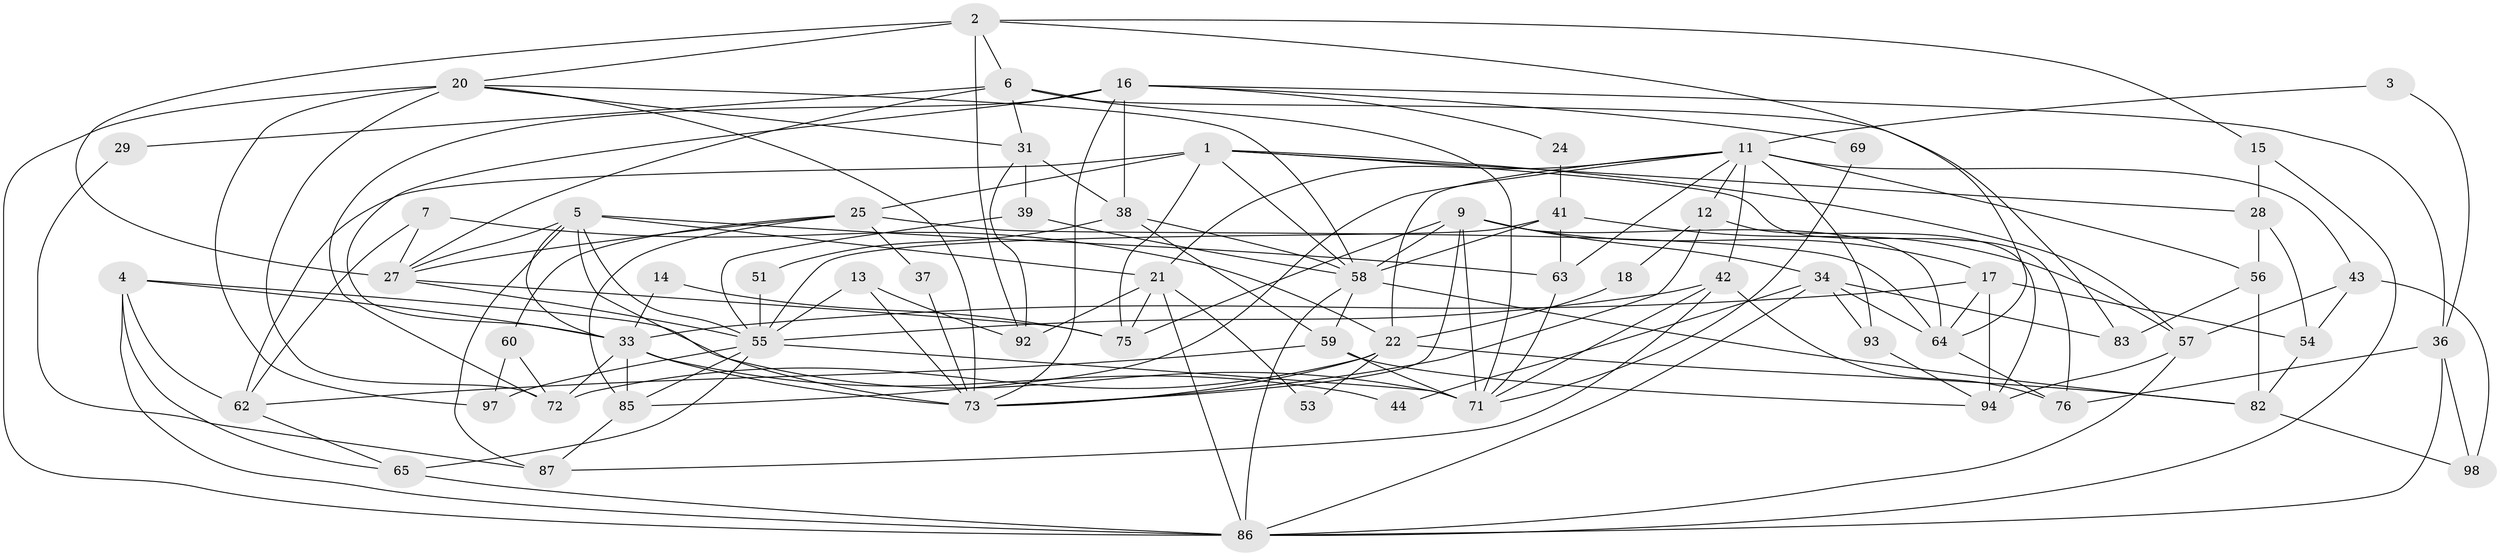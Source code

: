 // Generated by graph-tools (version 1.1) at 2025/24/03/03/25 07:24:00]
// undirected, 64 vertices, 156 edges
graph export_dot {
graph [start="1"]
  node [color=gray90,style=filled];
  1 [super="+8"];
  2 [super="+68"];
  3;
  4 [super="+52"];
  5 [super="+10"];
  6 [super="+81"];
  7;
  9 [super="+35"];
  11 [super="+89"];
  12 [super="+48"];
  13 [super="+19"];
  14;
  15;
  16 [super="+49"];
  17 [super="+26"];
  18;
  20 [super="+23"];
  21 [super="+30"];
  22 [super="+40"];
  24;
  25 [super="+47"];
  27 [super="+32"];
  28;
  29;
  31;
  33 [super="+50"];
  34 [super="+91"];
  36 [super="+61"];
  37;
  38 [super="+46"];
  39;
  41 [super="+96"];
  42 [super="+45"];
  43 [super="+80"];
  44;
  51;
  53;
  54;
  55 [super="+67"];
  56 [super="+84"];
  57;
  58 [super="+77"];
  59;
  60 [super="+66"];
  62 [super="+99"];
  63 [super="+70"];
  64 [super="+88"];
  65;
  69;
  71 [super="+74"];
  72 [super="+90"];
  73 [super="+78"];
  75 [super="+79"];
  76;
  82;
  83;
  85;
  86 [super="+95"];
  87;
  92;
  93;
  94;
  97;
  98;
  1 -- 28;
  1 -- 76;
  1 -- 57;
  1 -- 58;
  1 -- 25;
  1 -- 62;
  1 -- 75;
  2 -- 83;
  2 -- 27;
  2 -- 92;
  2 -- 15;
  2 -- 20;
  2 -- 6;
  3 -- 11;
  3 -- 36;
  4 -- 65;
  4 -- 86;
  4 -- 33;
  4 -- 62;
  4 -- 71;
  5 -- 63;
  5 -- 55;
  5 -- 27;
  5 -- 73;
  5 -- 87;
  5 -- 33;
  5 -- 21;
  6 -- 31;
  6 -- 64;
  6 -- 71;
  6 -- 27;
  6 -- 29;
  7 -- 27;
  7 -- 22;
  7 -- 62;
  9 -- 73;
  9 -- 64;
  9 -- 34 [weight=2];
  9 -- 71 [weight=2];
  9 -- 58;
  9 -- 75;
  9 -- 17;
  11 -- 22;
  11 -- 42;
  11 -- 93;
  11 -- 21;
  11 -- 63;
  11 -- 85;
  11 -- 56;
  11 -- 43;
  11 -- 12;
  12 -- 73;
  12 -- 18;
  12 -- 94;
  13 -- 73;
  13 -- 92;
  13 -- 55;
  14 -- 33;
  14 -- 75;
  15 -- 28;
  15 -- 86;
  16 -- 72;
  16 -- 24;
  16 -- 33;
  16 -- 36;
  16 -- 69;
  16 -- 38 [weight=2];
  16 -- 73;
  17 -- 94;
  17 -- 64;
  17 -- 33;
  17 -- 54;
  18 -- 22;
  20 -- 31;
  20 -- 97;
  20 -- 86;
  20 -- 72;
  20 -- 73;
  20 -- 58;
  21 -- 92;
  21 -- 53;
  21 -- 86;
  21 -- 75;
  22 -- 53;
  22 -- 82;
  22 -- 72;
  22 -- 73;
  24 -- 41;
  25 -- 37 [weight=2];
  25 -- 85;
  25 -- 60;
  25 -- 64;
  25 -- 27;
  27 -- 55;
  27 -- 75;
  28 -- 54;
  28 -- 56;
  29 -- 87;
  31 -- 39;
  31 -- 92;
  31 -- 38;
  33 -- 44;
  33 -- 85;
  33 -- 73;
  33 -- 72;
  34 -- 86;
  34 -- 64;
  34 -- 83;
  34 -- 44;
  34 -- 93;
  36 -- 98;
  36 -- 86;
  36 -- 76;
  37 -- 73;
  38 -- 59;
  38 -- 51;
  38 -- 58;
  39 -- 55;
  39 -- 58;
  41 -- 58;
  41 -- 63 [weight=2];
  41 -- 55;
  41 -- 57;
  42 -- 76;
  42 -- 55;
  42 -- 87;
  42 -- 71;
  43 -- 57;
  43 -- 54;
  43 -- 98;
  51 -- 55;
  54 -- 82;
  55 -- 65;
  55 -- 97;
  55 -- 85;
  55 -- 71;
  56 -- 83;
  56 -- 82;
  57 -- 86;
  57 -- 94;
  58 -- 82;
  58 -- 86;
  58 -- 59;
  59 -- 94;
  59 -- 62;
  59 -- 71;
  60 -- 72 [weight=2];
  60 -- 97;
  62 -- 65;
  63 -- 71;
  64 -- 76;
  65 -- 86;
  69 -- 71;
  82 -- 98;
  85 -- 87;
  93 -- 94;
}
